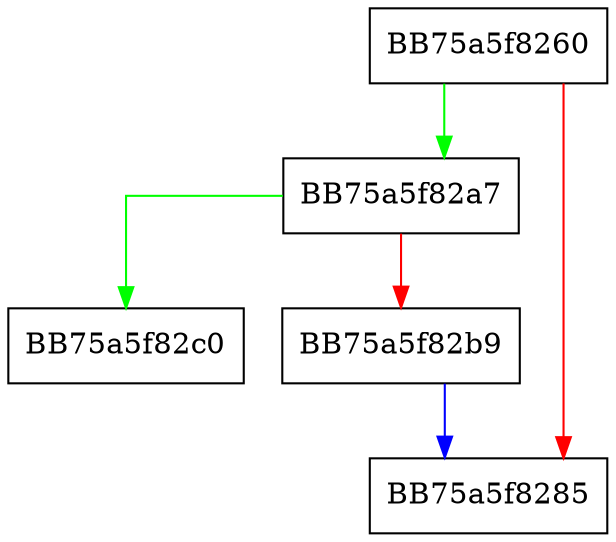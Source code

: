 digraph _Insert {
  node [shape="box"];
  graph [splines=ortho];
  BB75a5f8260 -> BB75a5f82a7 [color="green"];
  BB75a5f8260 -> BB75a5f8285 [color="red"];
  BB75a5f82a7 -> BB75a5f82c0 [color="green"];
  BB75a5f82a7 -> BB75a5f82b9 [color="red"];
  BB75a5f82b9 -> BB75a5f8285 [color="blue"];
}